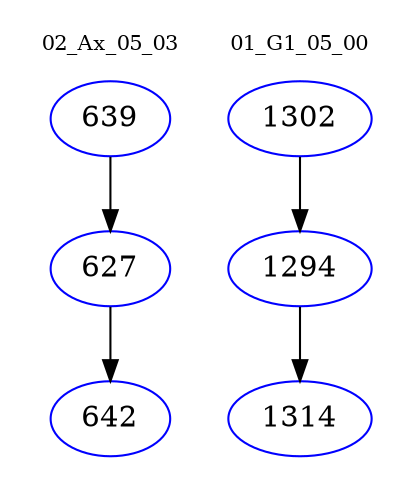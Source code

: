 digraph{
subgraph cluster_0 {
color = white
label = "02_Ax_05_03";
fontsize=10;
T0_639 [label="639", color="blue"]
T0_639 -> T0_627 [color="black"]
T0_627 [label="627", color="blue"]
T0_627 -> T0_642 [color="black"]
T0_642 [label="642", color="blue"]
}
subgraph cluster_1 {
color = white
label = "01_G1_05_00";
fontsize=10;
T1_1302 [label="1302", color="blue"]
T1_1302 -> T1_1294 [color="black"]
T1_1294 [label="1294", color="blue"]
T1_1294 -> T1_1314 [color="black"]
T1_1314 [label="1314", color="blue"]
}
}
